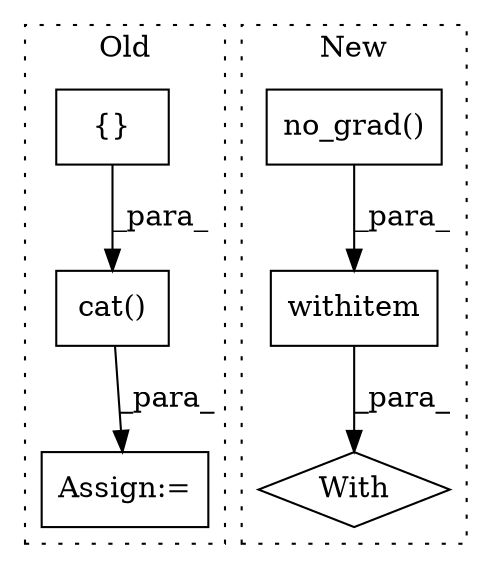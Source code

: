 digraph G {
subgraph cluster0 {
1 [label="cat()" a="75" s="14836,15154" l="27,1" shape="box"];
5 [label="Assign:=" a="68" s="14832" l="4" shape="box"];
6 [label="{}" a="59" s="14863,15153" l="1,0" shape="box"];
label = "Old";
style="dotted";
}
subgraph cluster1 {
2 [label="no_grad()" a="75" s="18582" l="15" shape="box"];
3 [label="With" a="39" s="18577,18587" l="5,24" shape="diamond"];
4 [label="withitem" a="49" s="18582" l="5" shape="box"];
label = "New";
style="dotted";
}
1 -> 5 [label="_para_"];
2 -> 4 [label="_para_"];
4 -> 3 [label="_para_"];
6 -> 1 [label="_para_"];
}